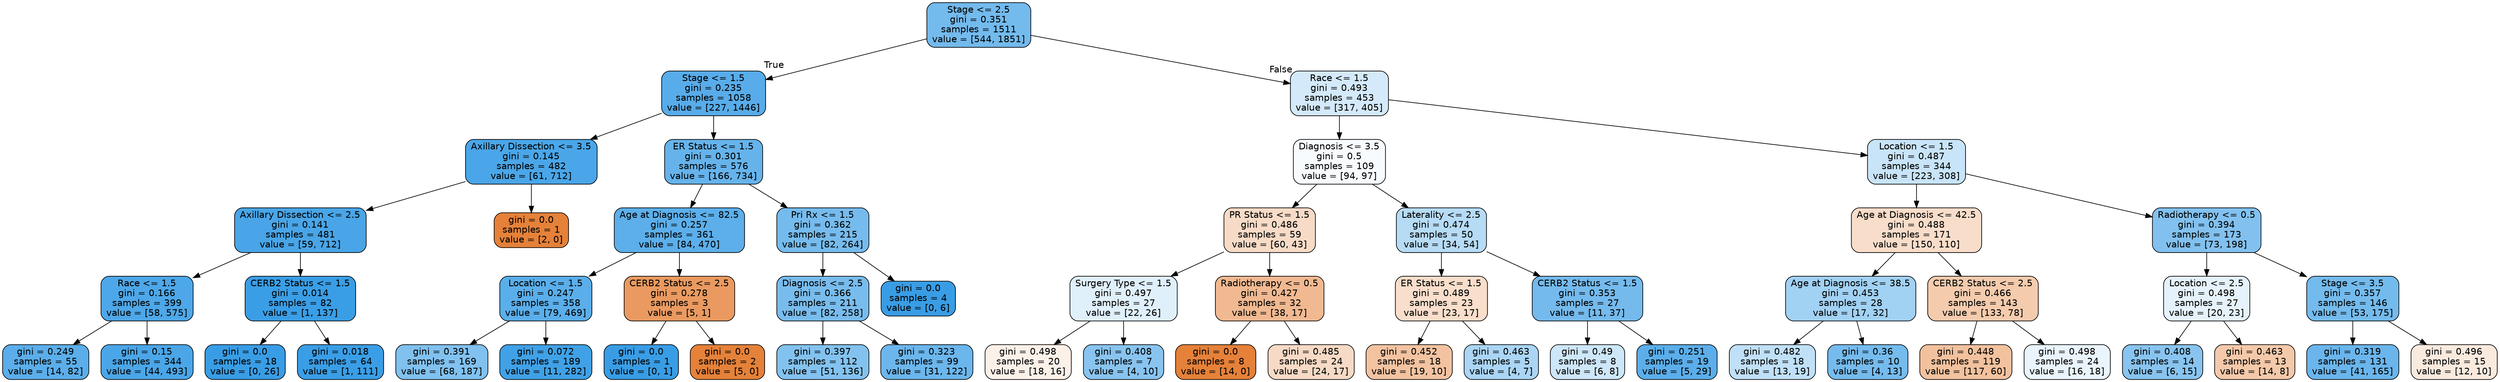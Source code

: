 digraph Tree {
node [shape=box, style="filled, rounded", color="black", fontname=helvetica] ;
edge [fontname=helvetica] ;
0 [label="Stage <= 2.5\ngini = 0.351\nsamples = 1511\nvalue = [544, 1851]", fillcolor="#399de5b4"] ;
1 [label="Stage <= 1.5\ngini = 0.235\nsamples = 1058\nvalue = [227, 1446]", fillcolor="#399de5d7"] ;
0 -> 1 [labeldistance=2.5, labelangle=45, headlabel="True"] ;
2 [label="Axillary Dissection <= 3.5\ngini = 0.145\nsamples = 482\nvalue = [61, 712]", fillcolor="#399de5e9"] ;
1 -> 2 ;
3 [label="Axillary Dissection <= 2.5\ngini = 0.141\nsamples = 481\nvalue = [59, 712]", fillcolor="#399de5ea"] ;
2 -> 3 ;
4 [label="Race <= 1.5\ngini = 0.166\nsamples = 399\nvalue = [58, 575]", fillcolor="#399de5e5"] ;
3 -> 4 ;
5 [label="gini = 0.249\nsamples = 55\nvalue = [14, 82]", fillcolor="#399de5d3"] ;
4 -> 5 ;
6 [label="gini = 0.15\nsamples = 344\nvalue = [44, 493]", fillcolor="#399de5e8"] ;
4 -> 6 ;
7 [label="CERB2 Status <= 1.5\ngini = 0.014\nsamples = 82\nvalue = [1, 137]", fillcolor="#399de5fd"] ;
3 -> 7 ;
8 [label="gini = 0.0\nsamples = 18\nvalue = [0, 26]", fillcolor="#399de5ff"] ;
7 -> 8 ;
9 [label="gini = 0.018\nsamples = 64\nvalue = [1, 111]", fillcolor="#399de5fd"] ;
7 -> 9 ;
10 [label="gini = 0.0\nsamples = 1\nvalue = [2, 0]", fillcolor="#e58139ff"] ;
2 -> 10 ;
11 [label="ER Status <= 1.5\ngini = 0.301\nsamples = 576\nvalue = [166, 734]", fillcolor="#399de5c5"] ;
1 -> 11 ;
12 [label="Age at Diagnosis <= 82.5\ngini = 0.257\nsamples = 361\nvalue = [84, 470]", fillcolor="#399de5d1"] ;
11 -> 12 ;
13 [label="Location <= 1.5\ngini = 0.247\nsamples = 358\nvalue = [79, 469]", fillcolor="#399de5d4"] ;
12 -> 13 ;
14 [label="gini = 0.391\nsamples = 169\nvalue = [68, 187]", fillcolor="#399de5a2"] ;
13 -> 14 ;
15 [label="gini = 0.072\nsamples = 189\nvalue = [11, 282]", fillcolor="#399de5f5"] ;
13 -> 15 ;
16 [label="CERB2 Status <= 2.5\ngini = 0.278\nsamples = 3\nvalue = [5, 1]", fillcolor="#e58139cc"] ;
12 -> 16 ;
17 [label="gini = 0.0\nsamples = 1\nvalue = [0, 1]", fillcolor="#399de5ff"] ;
16 -> 17 ;
18 [label="gini = 0.0\nsamples = 2\nvalue = [5, 0]", fillcolor="#e58139ff"] ;
16 -> 18 ;
19 [label="Pri Rx <= 1.5\ngini = 0.362\nsamples = 215\nvalue = [82, 264]", fillcolor="#399de5b0"] ;
11 -> 19 ;
20 [label="Diagnosis <= 2.5\ngini = 0.366\nsamples = 211\nvalue = [82, 258]", fillcolor="#399de5ae"] ;
19 -> 20 ;
21 [label="gini = 0.397\nsamples = 112\nvalue = [51, 136]", fillcolor="#399de59f"] ;
20 -> 21 ;
22 [label="gini = 0.323\nsamples = 99\nvalue = [31, 122]", fillcolor="#399de5be"] ;
20 -> 22 ;
23 [label="gini = 0.0\nsamples = 4\nvalue = [0, 6]", fillcolor="#399de5ff"] ;
19 -> 23 ;
24 [label="Race <= 1.5\ngini = 0.493\nsamples = 453\nvalue = [317, 405]", fillcolor="#399de537"] ;
0 -> 24 [labeldistance=2.5, labelangle=-45, headlabel="False"] ;
25 [label="Diagnosis <= 3.5\ngini = 0.5\nsamples = 109\nvalue = [94, 97]", fillcolor="#399de508"] ;
24 -> 25 ;
26 [label="PR Status <= 1.5\ngini = 0.486\nsamples = 59\nvalue = [60, 43]", fillcolor="#e5813948"] ;
25 -> 26 ;
27 [label="Surgery Type <= 1.5\ngini = 0.497\nsamples = 27\nvalue = [22, 26]", fillcolor="#399de527"] ;
26 -> 27 ;
28 [label="gini = 0.498\nsamples = 20\nvalue = [18, 16]", fillcolor="#e581391c"] ;
27 -> 28 ;
29 [label="gini = 0.408\nsamples = 7\nvalue = [4, 10]", fillcolor="#399de599"] ;
27 -> 29 ;
30 [label="Radiotherapy <= 0.5\ngini = 0.427\nsamples = 32\nvalue = [38, 17]", fillcolor="#e581398d"] ;
26 -> 30 ;
31 [label="gini = 0.0\nsamples = 8\nvalue = [14, 0]", fillcolor="#e58139ff"] ;
30 -> 31 ;
32 [label="gini = 0.485\nsamples = 24\nvalue = [24, 17]", fillcolor="#e581394a"] ;
30 -> 32 ;
33 [label="Laterality <= 2.5\ngini = 0.474\nsamples = 50\nvalue = [34, 54]", fillcolor="#399de55e"] ;
25 -> 33 ;
34 [label="ER Status <= 1.5\ngini = 0.489\nsamples = 23\nvalue = [23, 17]", fillcolor="#e5813943"] ;
33 -> 34 ;
35 [label="gini = 0.452\nsamples = 18\nvalue = [19, 10]", fillcolor="#e5813979"] ;
34 -> 35 ;
36 [label="gini = 0.463\nsamples = 5\nvalue = [4, 7]", fillcolor="#399de56d"] ;
34 -> 36 ;
37 [label="CERB2 Status <= 1.5\ngini = 0.353\nsamples = 27\nvalue = [11, 37]", fillcolor="#399de5b3"] ;
33 -> 37 ;
38 [label="gini = 0.49\nsamples = 8\nvalue = [6, 8]", fillcolor="#399de540"] ;
37 -> 38 ;
39 [label="gini = 0.251\nsamples = 19\nvalue = [5, 29]", fillcolor="#399de5d3"] ;
37 -> 39 ;
40 [label="Location <= 1.5\ngini = 0.487\nsamples = 344\nvalue = [223, 308]", fillcolor="#399de546"] ;
24 -> 40 ;
41 [label="Age at Diagnosis <= 42.5\ngini = 0.488\nsamples = 171\nvalue = [150, 110]", fillcolor="#e5813944"] ;
40 -> 41 ;
42 [label="Age at Diagnosis <= 38.5\ngini = 0.453\nsamples = 28\nvalue = [17, 32]", fillcolor="#399de578"] ;
41 -> 42 ;
43 [label="gini = 0.482\nsamples = 18\nvalue = [13, 19]", fillcolor="#399de551"] ;
42 -> 43 ;
44 [label="gini = 0.36\nsamples = 10\nvalue = [4, 13]", fillcolor="#399de5b1"] ;
42 -> 44 ;
45 [label="CERB2 Status <= 2.5\ngini = 0.466\nsamples = 143\nvalue = [133, 78]", fillcolor="#e5813969"] ;
41 -> 45 ;
46 [label="gini = 0.448\nsamples = 119\nvalue = [117, 60]", fillcolor="#e581397c"] ;
45 -> 46 ;
47 [label="gini = 0.498\nsamples = 24\nvalue = [16, 18]", fillcolor="#399de51c"] ;
45 -> 47 ;
48 [label="Radiotherapy <= 0.5\ngini = 0.394\nsamples = 173\nvalue = [73, 198]", fillcolor="#399de5a1"] ;
40 -> 48 ;
49 [label="Location <= 2.5\ngini = 0.498\nsamples = 27\nvalue = [20, 23]", fillcolor="#399de521"] ;
48 -> 49 ;
50 [label="gini = 0.408\nsamples = 14\nvalue = [6, 15]", fillcolor="#399de599"] ;
49 -> 50 ;
51 [label="gini = 0.463\nsamples = 13\nvalue = [14, 8]", fillcolor="#e581396d"] ;
49 -> 51 ;
52 [label="Stage <= 3.5\ngini = 0.357\nsamples = 146\nvalue = [53, 175]", fillcolor="#399de5b2"] ;
48 -> 52 ;
53 [label="gini = 0.319\nsamples = 131\nvalue = [41, 165]", fillcolor="#399de5c0"] ;
52 -> 53 ;
54 [label="gini = 0.496\nsamples = 15\nvalue = [12, 10]", fillcolor="#e581392a"] ;
52 -> 54 ;
}